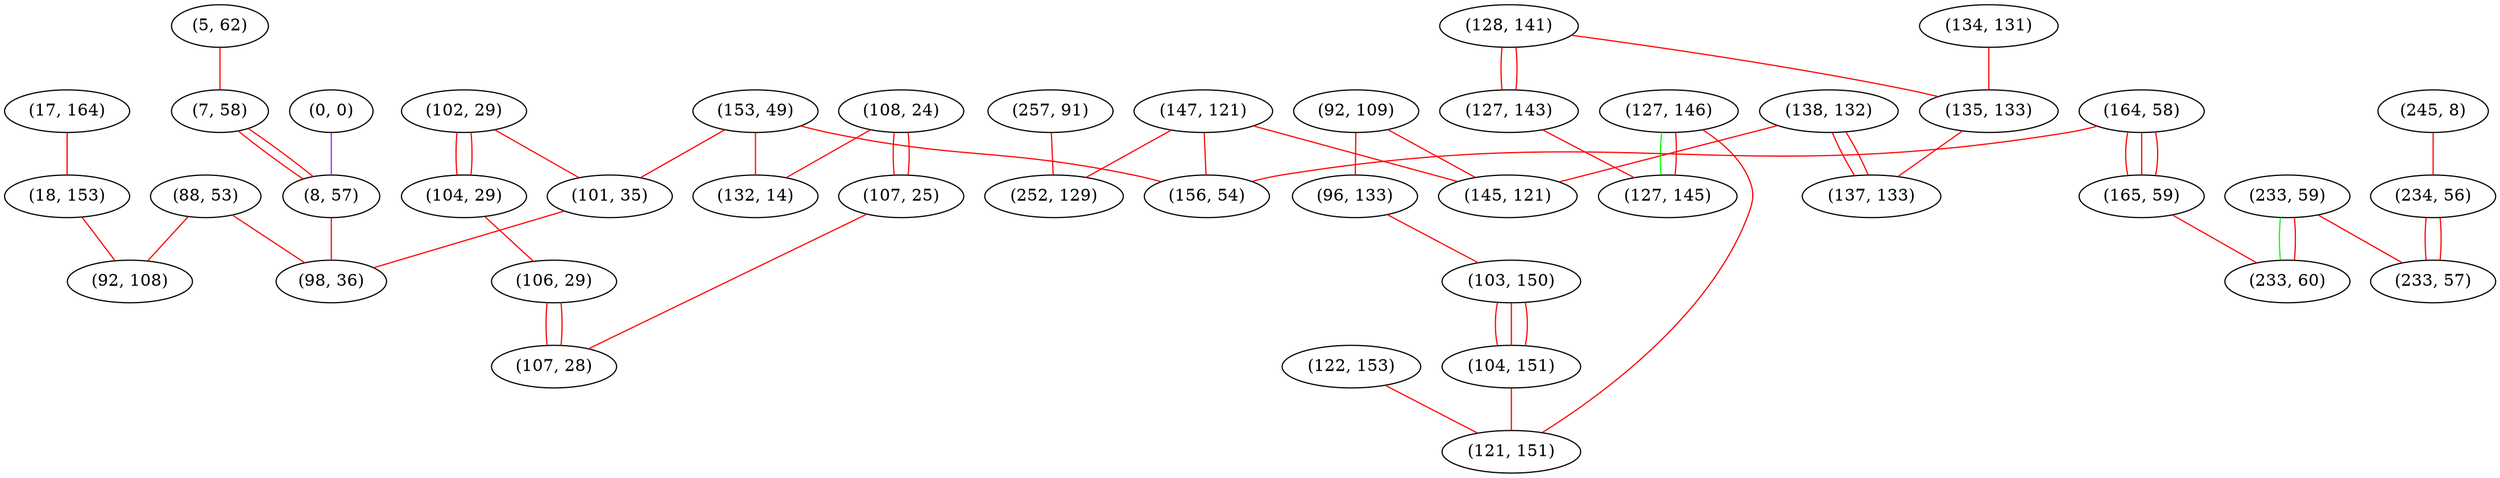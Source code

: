graph "" {
"(5, 62)";
"(102, 29)";
"(128, 141)";
"(245, 8)";
"(108, 24)";
"(234, 56)";
"(147, 121)";
"(104, 29)";
"(92, 109)";
"(88, 53)";
"(138, 132)";
"(233, 59)";
"(127, 146)";
"(257, 91)";
"(127, 143)";
"(127, 145)";
"(134, 131)";
"(164, 58)";
"(96, 133)";
"(145, 121)";
"(165, 59)";
"(103, 150)";
"(17, 164)";
"(0, 0)";
"(153, 49)";
"(7, 58)";
"(132, 14)";
"(135, 133)";
"(106, 29)";
"(107, 25)";
"(233, 57)";
"(101, 35)";
"(8, 57)";
"(104, 151)";
"(18, 153)";
"(107, 28)";
"(156, 54)";
"(233, 60)";
"(252, 129)";
"(137, 133)";
"(92, 108)";
"(98, 36)";
"(122, 153)";
"(121, 151)";
"(5, 62)" -- "(7, 58)"  [color=red, key=0, weight=1];
"(102, 29)" -- "(104, 29)"  [color=red, key=0, weight=1];
"(102, 29)" -- "(104, 29)"  [color=red, key=1, weight=1];
"(102, 29)" -- "(101, 35)"  [color=red, key=0, weight=1];
"(128, 141)" -- "(135, 133)"  [color=red, key=0, weight=1];
"(128, 141)" -- "(127, 143)"  [color=red, key=0, weight=1];
"(128, 141)" -- "(127, 143)"  [color=red, key=1, weight=1];
"(245, 8)" -- "(234, 56)"  [color=red, key=0, weight=1];
"(108, 24)" -- "(107, 25)"  [color=red, key=0, weight=1];
"(108, 24)" -- "(107, 25)"  [color=red, key=1, weight=1];
"(108, 24)" -- "(132, 14)"  [color=red, key=0, weight=1];
"(234, 56)" -- "(233, 57)"  [color=red, key=0, weight=1];
"(234, 56)" -- "(233, 57)"  [color=red, key=1, weight=1];
"(147, 121)" -- "(252, 129)"  [color=red, key=0, weight=1];
"(147, 121)" -- "(156, 54)"  [color=red, key=0, weight=1];
"(147, 121)" -- "(145, 121)"  [color=red, key=0, weight=1];
"(104, 29)" -- "(106, 29)"  [color=red, key=0, weight=1];
"(92, 109)" -- "(96, 133)"  [color=red, key=0, weight=1];
"(92, 109)" -- "(145, 121)"  [color=red, key=0, weight=1];
"(88, 53)" -- "(92, 108)"  [color=red, key=0, weight=1];
"(88, 53)" -- "(98, 36)"  [color=red, key=0, weight=1];
"(138, 132)" -- "(137, 133)"  [color=red, key=0, weight=1];
"(138, 132)" -- "(137, 133)"  [color=red, key=1, weight=1];
"(138, 132)" -- "(145, 121)"  [color=red, key=0, weight=1];
"(233, 59)" -- "(233, 57)"  [color=red, key=0, weight=1];
"(233, 59)" -- "(233, 60)"  [color=green, key=0, weight=2];
"(233, 59)" -- "(233, 60)"  [color=red, key=1, weight=1];
"(127, 146)" -- "(127, 145)"  [color=green, key=0, weight=2];
"(127, 146)" -- "(127, 145)"  [color=red, key=1, weight=1];
"(127, 146)" -- "(121, 151)"  [color=red, key=0, weight=1];
"(257, 91)" -- "(252, 129)"  [color=red, key=0, weight=1];
"(127, 143)" -- "(127, 145)"  [color=red, key=0, weight=1];
"(134, 131)" -- "(135, 133)"  [color=red, key=0, weight=1];
"(164, 58)" -- "(156, 54)"  [color=red, key=0, weight=1];
"(164, 58)" -- "(165, 59)"  [color=red, key=0, weight=1];
"(164, 58)" -- "(165, 59)"  [color=red, key=1, weight=1];
"(164, 58)" -- "(165, 59)"  [color=red, key=2, weight=1];
"(96, 133)" -- "(103, 150)"  [color=red, key=0, weight=1];
"(165, 59)" -- "(233, 60)"  [color=red, key=0, weight=1];
"(103, 150)" -- "(104, 151)"  [color=red, key=0, weight=1];
"(103, 150)" -- "(104, 151)"  [color=red, key=1, weight=1];
"(103, 150)" -- "(104, 151)"  [color=red, key=2, weight=1];
"(17, 164)" -- "(18, 153)"  [color=red, key=0, weight=1];
"(0, 0)" -- "(8, 57)"  [color=purple, key=0, weight=4];
"(153, 49)" -- "(156, 54)"  [color=red, key=0, weight=1];
"(153, 49)" -- "(132, 14)"  [color=red, key=0, weight=1];
"(153, 49)" -- "(101, 35)"  [color=red, key=0, weight=1];
"(7, 58)" -- "(8, 57)"  [color=red, key=0, weight=1];
"(7, 58)" -- "(8, 57)"  [color=red, key=1, weight=1];
"(135, 133)" -- "(137, 133)"  [color=red, key=0, weight=1];
"(106, 29)" -- "(107, 28)"  [color=red, key=0, weight=1];
"(106, 29)" -- "(107, 28)"  [color=red, key=1, weight=1];
"(107, 25)" -- "(107, 28)"  [color=red, key=0, weight=1];
"(101, 35)" -- "(98, 36)"  [color=red, key=0, weight=1];
"(8, 57)" -- "(98, 36)"  [color=red, key=0, weight=1];
"(104, 151)" -- "(121, 151)"  [color=red, key=0, weight=1];
"(18, 153)" -- "(92, 108)"  [color=red, key=0, weight=1];
"(122, 153)" -- "(121, 151)"  [color=red, key=0, weight=1];
}
